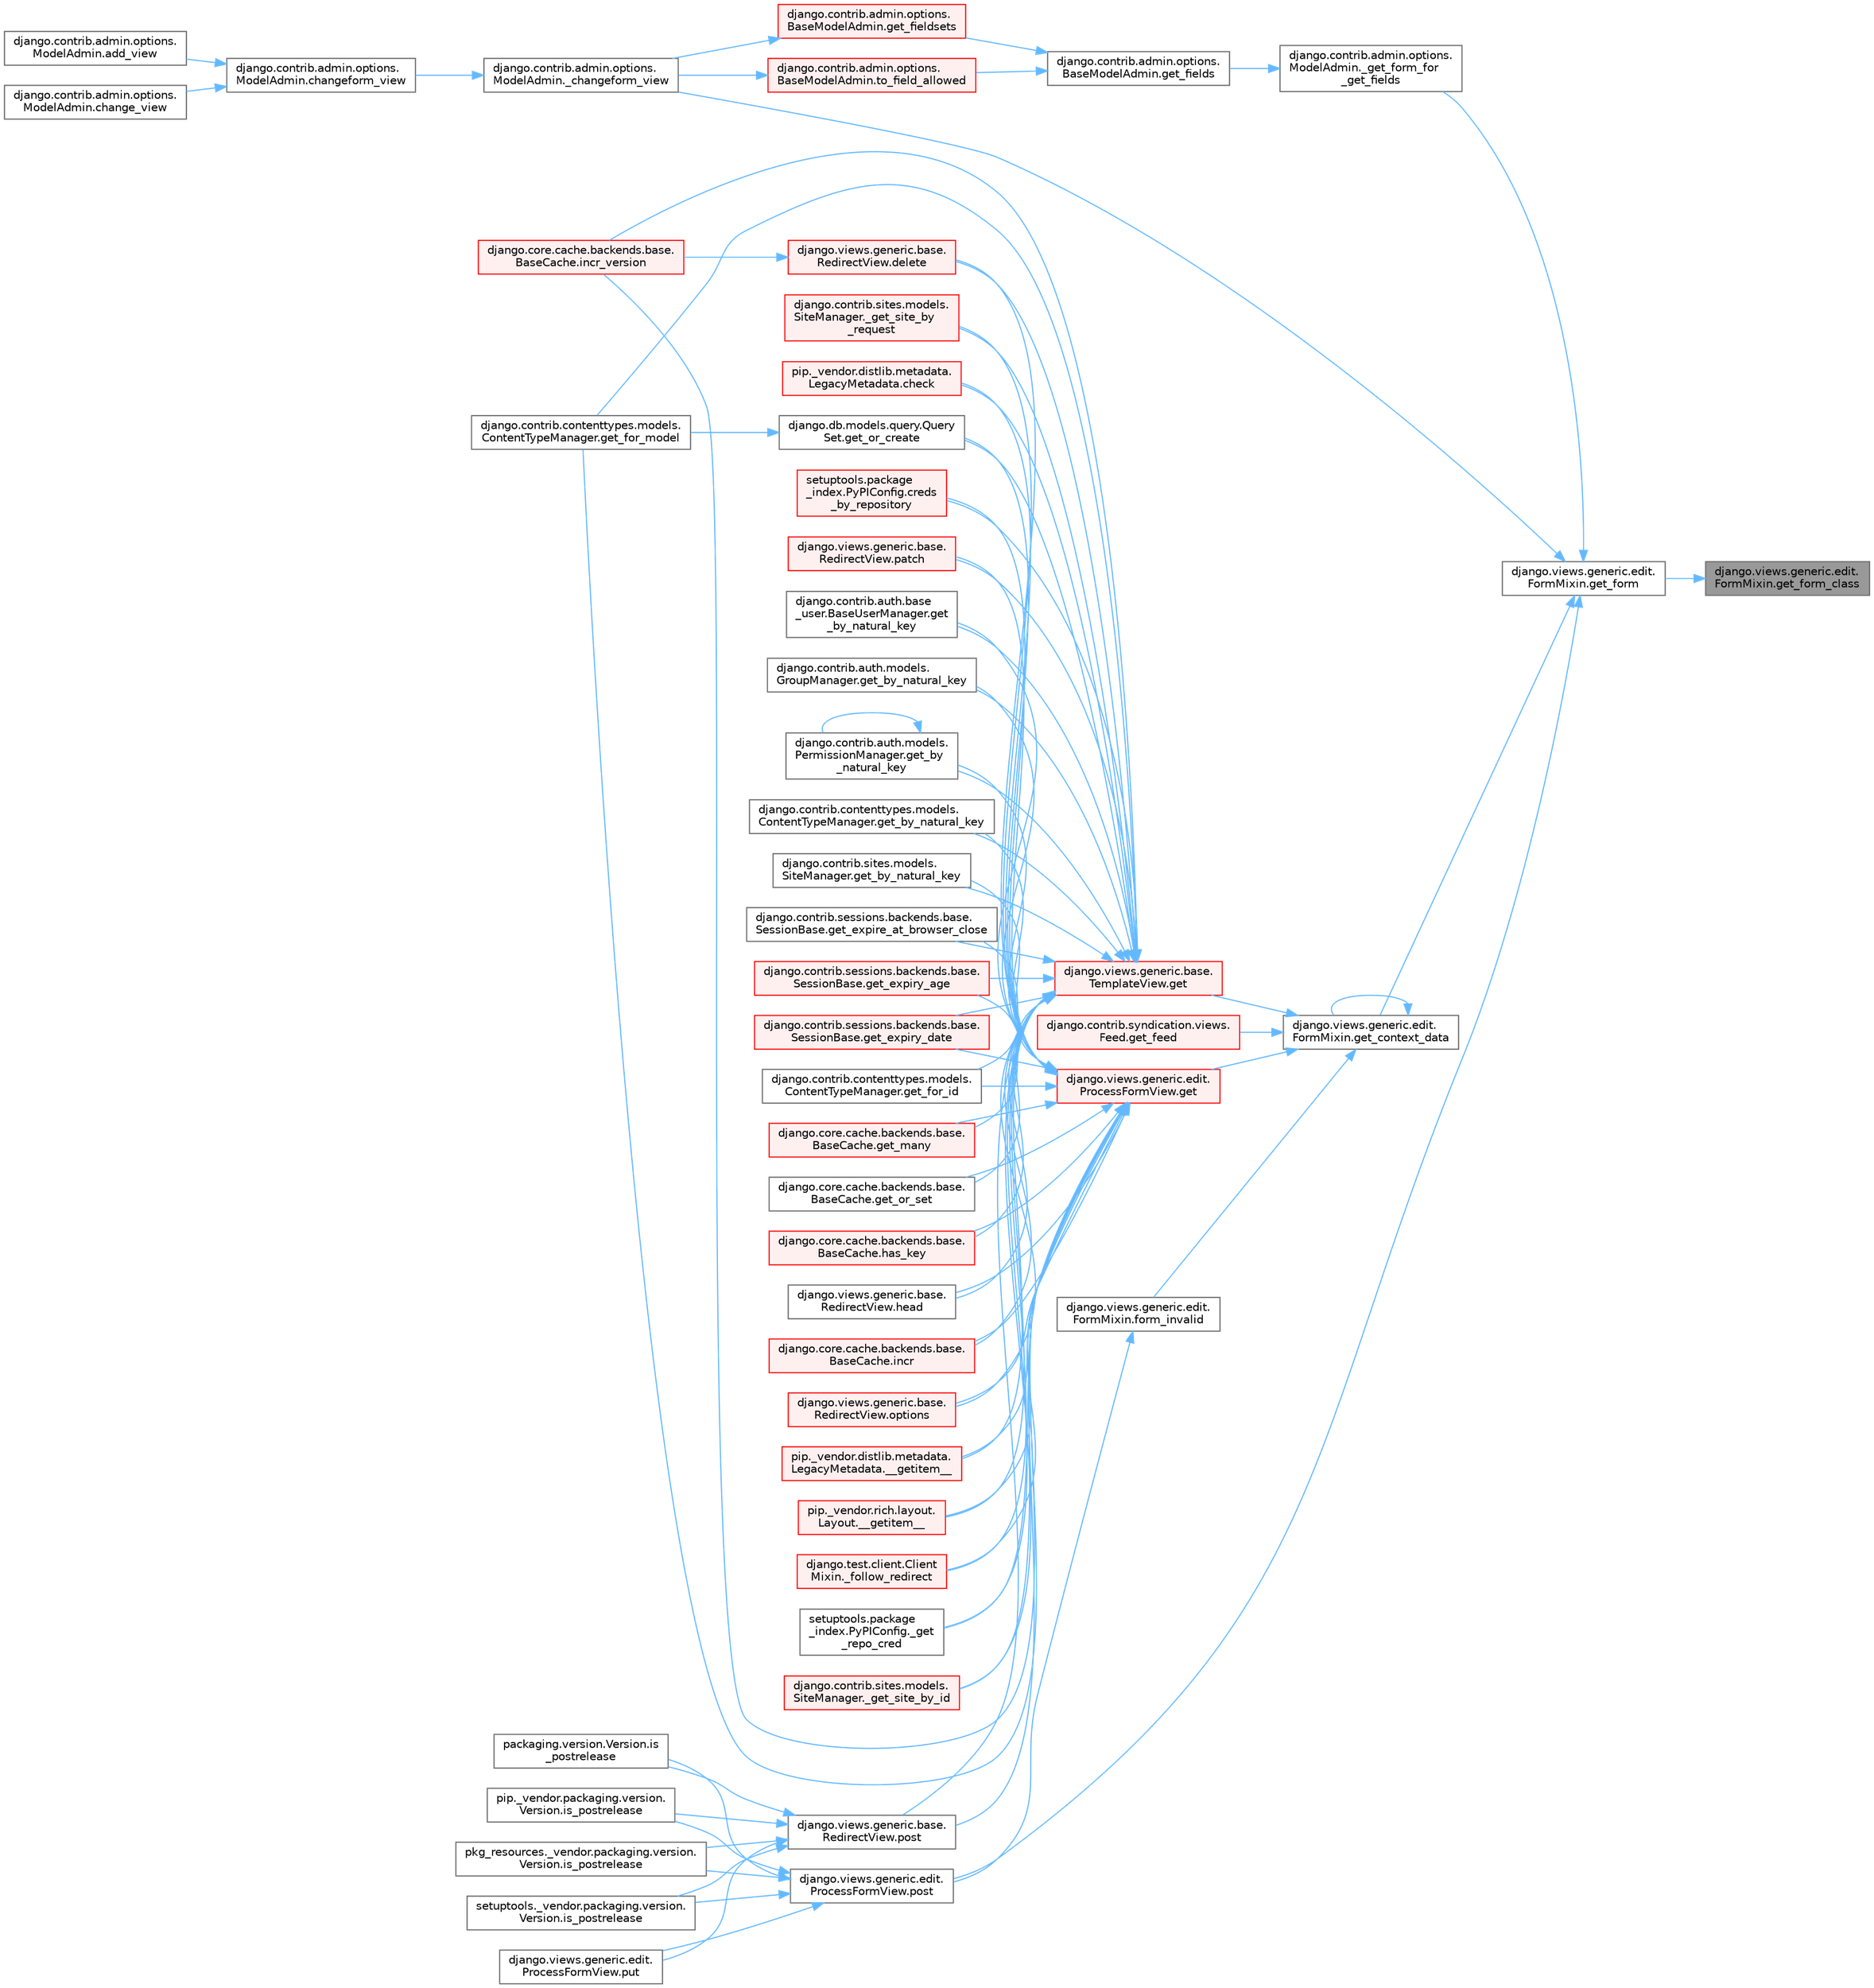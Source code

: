 digraph "django.views.generic.edit.FormMixin.get_form_class"
{
 // LATEX_PDF_SIZE
  bgcolor="transparent";
  edge [fontname=Helvetica,fontsize=10,labelfontname=Helvetica,labelfontsize=10];
  node [fontname=Helvetica,fontsize=10,shape=box,height=0.2,width=0.4];
  rankdir="RL";
  Node1 [id="Node000001",label="django.views.generic.edit.\lFormMixin.get_form_class",height=0.2,width=0.4,color="gray40", fillcolor="grey60", style="filled", fontcolor="black",tooltip=" "];
  Node1 -> Node2 [id="edge1_Node000001_Node000002",dir="back",color="steelblue1",style="solid",tooltip=" "];
  Node2 [id="Node000002",label="django.views.generic.edit.\lFormMixin.get_form",height=0.2,width=0.4,color="grey40", fillcolor="white", style="filled",URL="$classdjango_1_1views_1_1generic_1_1edit_1_1_form_mixin.html#af3ab4348d2bf2a9b5ceb04c079a20ea5",tooltip=" "];
  Node2 -> Node3 [id="edge2_Node000002_Node000003",dir="back",color="steelblue1",style="solid",tooltip=" "];
  Node3 [id="Node000003",label="django.contrib.admin.options.\lModelAdmin._changeform_view",height=0.2,width=0.4,color="grey40", fillcolor="white", style="filled",URL="$classdjango_1_1contrib_1_1admin_1_1options_1_1_model_admin.html#a06082f9f8128d66a16cda8098c673dae",tooltip=" "];
  Node3 -> Node4 [id="edge3_Node000003_Node000004",dir="back",color="steelblue1",style="solid",tooltip=" "];
  Node4 [id="Node000004",label="django.contrib.admin.options.\lModelAdmin.changeform_view",height=0.2,width=0.4,color="grey40", fillcolor="white", style="filled",URL="$classdjango_1_1contrib_1_1admin_1_1options_1_1_model_admin.html#ac91e54453f9d73e9e12ad8dd8f138225",tooltip=" "];
  Node4 -> Node5 [id="edge4_Node000004_Node000005",dir="back",color="steelblue1",style="solid",tooltip=" "];
  Node5 [id="Node000005",label="django.contrib.admin.options.\lModelAdmin.add_view",height=0.2,width=0.4,color="grey40", fillcolor="white", style="filled",URL="$classdjango_1_1contrib_1_1admin_1_1options_1_1_model_admin.html#adaac8707f61a7e4993842f98f466edcf",tooltip=" "];
  Node4 -> Node6 [id="edge5_Node000004_Node000006",dir="back",color="steelblue1",style="solid",tooltip=" "];
  Node6 [id="Node000006",label="django.contrib.admin.options.\lModelAdmin.change_view",height=0.2,width=0.4,color="grey40", fillcolor="white", style="filled",URL="$classdjango_1_1contrib_1_1admin_1_1options_1_1_model_admin.html#a96abcd3295983666fd7978775d1c18cb",tooltip=" "];
  Node2 -> Node7 [id="edge6_Node000002_Node000007",dir="back",color="steelblue1",style="solid",tooltip=" "];
  Node7 [id="Node000007",label="django.contrib.admin.options.\lModelAdmin._get_form_for\l_get_fields",height=0.2,width=0.4,color="grey40", fillcolor="white", style="filled",URL="$classdjango_1_1contrib_1_1admin_1_1options_1_1_model_admin.html#a933e77f90faca22f9caf6b89abb99d94",tooltip=" "];
  Node7 -> Node8 [id="edge7_Node000007_Node000008",dir="back",color="steelblue1",style="solid",tooltip=" "];
  Node8 [id="Node000008",label="django.contrib.admin.options.\lBaseModelAdmin.get_fields",height=0.2,width=0.4,color="grey40", fillcolor="white", style="filled",URL="$classdjango_1_1contrib_1_1admin_1_1options_1_1_base_model_admin.html#afaa9b382fea65a4ff01bd97c33fe0c2c",tooltip=" "];
  Node8 -> Node9 [id="edge8_Node000008_Node000009",dir="back",color="steelblue1",style="solid",tooltip=" "];
  Node9 [id="Node000009",label="django.contrib.admin.options.\lBaseModelAdmin.get_fieldsets",height=0.2,width=0.4,color="red", fillcolor="#FFF0F0", style="filled",URL="$classdjango_1_1contrib_1_1admin_1_1options_1_1_base_model_admin.html#ad7e239e34ac459bcbe73cc0ef014249e",tooltip=" "];
  Node9 -> Node3 [id="edge9_Node000009_Node000003",dir="back",color="steelblue1",style="solid",tooltip=" "];
  Node8 -> Node3178 [id="edge10_Node000008_Node003178",dir="back",color="steelblue1",style="solid",tooltip=" "];
  Node3178 [id="Node003178",label="django.contrib.admin.options.\lBaseModelAdmin.to_field_allowed",height=0.2,width=0.4,color="red", fillcolor="#FFF0F0", style="filled",URL="$classdjango_1_1contrib_1_1admin_1_1options_1_1_base_model_admin.html#a83a3da22a1f9fac4427236757d28a99a",tooltip=" "];
  Node3178 -> Node3 [id="edge11_Node003178_Node000003",dir="back",color="steelblue1",style="solid",tooltip=" "];
  Node2 -> Node11 [id="edge12_Node000002_Node000011",dir="back",color="steelblue1",style="solid",tooltip=" "];
  Node11 [id="Node000011",label="django.views.generic.edit.\lFormMixin.get_context_data",height=0.2,width=0.4,color="grey40", fillcolor="white", style="filled",URL="$classdjango_1_1views_1_1generic_1_1edit_1_1_form_mixin.html#acde4b1eaeec02ebbce51ac4355653d5b",tooltip=" "];
  Node11 -> Node12 [id="edge13_Node000011_Node000012",dir="back",color="steelblue1",style="solid",tooltip=" "];
  Node12 [id="Node000012",label="django.views.generic.edit.\lFormMixin.form_invalid",height=0.2,width=0.4,color="grey40", fillcolor="white", style="filled",URL="$classdjango_1_1views_1_1generic_1_1edit_1_1_form_mixin.html#a3a9a5e20aa7819a6749c1ab36efb4936",tooltip=" "];
  Node12 -> Node13 [id="edge14_Node000012_Node000013",dir="back",color="steelblue1",style="solid",tooltip=" "];
  Node13 [id="Node000013",label="django.views.generic.edit.\lProcessFormView.post",height=0.2,width=0.4,color="grey40", fillcolor="white", style="filled",URL="$classdjango_1_1views_1_1generic_1_1edit_1_1_process_form_view.html#a6cf9ff8c9dd22e940a921672ddd1fa0e",tooltip=" "];
  Node13 -> Node14 [id="edge15_Node000013_Node000014",dir="back",color="steelblue1",style="solid",tooltip=" "];
  Node14 [id="Node000014",label="packaging.version.Version.is\l_postrelease",height=0.2,width=0.4,color="grey40", fillcolor="white", style="filled",URL="$classpackaging_1_1version_1_1_version.html#adfb53ca0004e704963c79aafdd5ac254",tooltip=" "];
  Node13 -> Node15 [id="edge16_Node000013_Node000015",dir="back",color="steelblue1",style="solid",tooltip=" "];
  Node15 [id="Node000015",label="pip._vendor.packaging.version.\lVersion.is_postrelease",height=0.2,width=0.4,color="grey40", fillcolor="white", style="filled",URL="$classpip_1_1__vendor_1_1packaging_1_1version_1_1_version.html#a13ff52f4a2a330c24d84da8669cba0f3",tooltip=" "];
  Node13 -> Node16 [id="edge17_Node000013_Node000016",dir="back",color="steelblue1",style="solid",tooltip=" "];
  Node16 [id="Node000016",label="pkg_resources._vendor.packaging.version.\lVersion.is_postrelease",height=0.2,width=0.4,color="grey40", fillcolor="white", style="filled",URL="$classpkg__resources_1_1__vendor_1_1packaging_1_1version_1_1_version.html#a3e7f7c2c0c5a5401fd6b3dc67beb8d1d",tooltip=" "];
  Node13 -> Node17 [id="edge18_Node000013_Node000017",dir="back",color="steelblue1",style="solid",tooltip=" "];
  Node17 [id="Node000017",label="setuptools._vendor.packaging.version.\lVersion.is_postrelease",height=0.2,width=0.4,color="grey40", fillcolor="white", style="filled",URL="$classsetuptools_1_1__vendor_1_1packaging_1_1version_1_1_version.html#a5647516e2057e8ec08c323424ddaab70",tooltip=" "];
  Node13 -> Node18 [id="edge19_Node000013_Node000018",dir="back",color="steelblue1",style="solid",tooltip=" "];
  Node18 [id="Node000018",label="django.views.generic.edit.\lProcessFormView.put",height=0.2,width=0.4,color="grey40", fillcolor="white", style="filled",URL="$classdjango_1_1views_1_1generic_1_1edit_1_1_process_form_view.html#aca9b521620af475d8ce7abc52d04694d",tooltip=" "];
  Node11 -> Node19 [id="edge20_Node000011_Node000019",dir="back",color="steelblue1",style="solid",tooltip=" "];
  Node19 [id="Node000019",label="django.views.generic.base.\lTemplateView.get",height=0.2,width=0.4,color="red", fillcolor="#FFF0F0", style="filled",URL="$classdjango_1_1views_1_1generic_1_1base_1_1_template_view.html#a12232ec7fd058af76ce8c7af132ef915",tooltip=" "];
  Node19 -> Node20 [id="edge21_Node000019_Node000020",dir="back",color="steelblue1",style="solid",tooltip=" "];
  Node20 [id="Node000020",label="pip._vendor.distlib.metadata.\lLegacyMetadata.__getitem__",height=0.2,width=0.4,color="red", fillcolor="#FFF0F0", style="filled",URL="$classpip_1_1__vendor_1_1distlib_1_1metadata_1_1_legacy_metadata.html#a4bbfa90e12a85ff919edb328c979731c",tooltip=" "];
  Node19 -> Node22 [id="edge22_Node000019_Node000022",dir="back",color="steelblue1",style="solid",tooltip=" "];
  Node22 [id="Node000022",label="pip._vendor.rich.layout.\lLayout.__getitem__",height=0.2,width=0.4,color="red", fillcolor="#FFF0F0", style="filled",URL="$classpip_1_1__vendor_1_1rich_1_1layout_1_1_layout.html#add0ab2d771b738c1d8f491d5fc922238",tooltip=" "];
  Node19 -> Node23 [id="edge23_Node000019_Node000023",dir="back",color="steelblue1",style="solid",tooltip=" "];
  Node23 [id="Node000023",label="django.test.client.Client\lMixin._follow_redirect",height=0.2,width=0.4,color="red", fillcolor="#FFF0F0", style="filled",URL="$classdjango_1_1test_1_1client_1_1_client_mixin.html#a8ef9c674c0e06268a84a19666287c660",tooltip=" "];
  Node19 -> Node1797 [id="edge24_Node000019_Node001797",dir="back",color="steelblue1",style="solid",tooltip=" "];
  Node1797 [id="Node001797",label="setuptools.package\l_index.PyPIConfig._get\l_repo_cred",height=0.2,width=0.4,color="grey40", fillcolor="white", style="filled",URL="$classsetuptools_1_1package__index_1_1_py_p_i_config.html#ae131b3373b6208486cc5f156eaa7265a",tooltip=" "];
  Node19 -> Node1798 [id="edge25_Node000019_Node001798",dir="back",color="steelblue1",style="solid",tooltip=" "];
  Node1798 [id="Node001798",label="django.contrib.sites.models.\lSiteManager._get_site_by_id",height=0.2,width=0.4,color="red", fillcolor="#FFF0F0", style="filled",URL="$classdjango_1_1contrib_1_1sites_1_1models_1_1_site_manager.html#aa2caa86610079c1d43d51ecd4eeffdfd",tooltip=" "];
  Node19 -> Node1800 [id="edge26_Node000019_Node001800",dir="back",color="steelblue1",style="solid",tooltip=" "];
  Node1800 [id="Node001800",label="django.contrib.sites.models.\lSiteManager._get_site_by\l_request",height=0.2,width=0.4,color="red", fillcolor="#FFF0F0", style="filled",URL="$classdjango_1_1contrib_1_1sites_1_1models_1_1_site_manager.html#afe4ac1f1603e7bc2e95bd348c30e9d81",tooltip=" "];
  Node19 -> Node1801 [id="edge27_Node000019_Node001801",dir="back",color="steelblue1",style="solid",tooltip=" "];
  Node1801 [id="Node001801",label="pip._vendor.distlib.metadata.\lLegacyMetadata.check",height=0.2,width=0.4,color="red", fillcolor="#FFF0F0", style="filled",URL="$classpip_1_1__vendor_1_1distlib_1_1metadata_1_1_legacy_metadata.html#a9f3d75961911af2473c8092d354b3d85",tooltip=" "];
  Node19 -> Node1802 [id="edge28_Node000019_Node001802",dir="back",color="steelblue1",style="solid",tooltip=" "];
  Node1802 [id="Node001802",label="setuptools.package\l_index.PyPIConfig.creds\l_by_repository",height=0.2,width=0.4,color="red", fillcolor="#FFF0F0", style="filled",URL="$classsetuptools_1_1package__index_1_1_py_p_i_config.html#a277b3e89479d171582044b5f9eb920a0",tooltip=" "];
  Node19 -> Node1804 [id="edge29_Node000019_Node001804",dir="back",color="steelblue1",style="solid",tooltip=" "];
  Node1804 [id="Node001804",label="django.views.generic.base.\lRedirectView.delete",height=0.2,width=0.4,color="red", fillcolor="#FFF0F0", style="filled",URL="$classdjango_1_1views_1_1generic_1_1base_1_1_redirect_view.html#a7060a2e85ff141d1950dd42e436fb9f1",tooltip=" "];
  Node1804 -> Node522 [id="edge30_Node001804_Node000522",dir="back",color="steelblue1",style="solid",tooltip=" "];
  Node522 [id="Node000522",label="django.core.cache.backends.base.\lBaseCache.incr_version",height=0.2,width=0.4,color="red", fillcolor="#FFF0F0", style="filled",URL="$classdjango_1_1core_1_1cache_1_1backends_1_1base_1_1_base_cache.html#a3ac7d74ffcfca67e2afee86ecf858b34",tooltip=" "];
  Node19 -> Node1805 [id="edge31_Node000019_Node001805",dir="back",color="steelblue1",style="solid",tooltip=" "];
  Node1805 [id="Node001805",label="django.contrib.auth.base\l_user.BaseUserManager.get\l_by_natural_key",height=0.2,width=0.4,color="grey40", fillcolor="white", style="filled",URL="$classdjango_1_1contrib_1_1auth_1_1base__user_1_1_base_user_manager.html#a9e0cf0e3651ecbe163d9f87b076b0bf9",tooltip=" "];
  Node19 -> Node1806 [id="edge32_Node000019_Node001806",dir="back",color="steelblue1",style="solid",tooltip=" "];
  Node1806 [id="Node001806",label="django.contrib.auth.models.\lGroupManager.get_by_natural_key",height=0.2,width=0.4,color="grey40", fillcolor="white", style="filled",URL="$classdjango_1_1contrib_1_1auth_1_1models_1_1_group_manager.html#af57a9a2ac1ef277ef6f1956f9d25293e",tooltip=" "];
  Node19 -> Node1807 [id="edge33_Node000019_Node001807",dir="back",color="steelblue1",style="solid",tooltip=" "];
  Node1807 [id="Node001807",label="django.contrib.auth.models.\lPermissionManager.get_by\l_natural_key",height=0.2,width=0.4,color="grey40", fillcolor="white", style="filled",URL="$classdjango_1_1contrib_1_1auth_1_1models_1_1_permission_manager.html#a27621698d1bd2b3a2d73dbcd84db0cc3",tooltip=" "];
  Node1807 -> Node1807 [id="edge34_Node001807_Node001807",dir="back",color="steelblue1",style="solid",tooltip=" "];
  Node19 -> Node1808 [id="edge35_Node000019_Node001808",dir="back",color="steelblue1",style="solid",tooltip=" "];
  Node1808 [id="Node001808",label="django.contrib.contenttypes.models.\lContentTypeManager.get_by_natural_key",height=0.2,width=0.4,color="grey40", fillcolor="white", style="filled",URL="$classdjango_1_1contrib_1_1contenttypes_1_1models_1_1_content_type_manager.html#aa19a7b03514cc1871e322fd5aeb2ecbe",tooltip=" "];
  Node19 -> Node1809 [id="edge36_Node000019_Node001809",dir="back",color="steelblue1",style="solid",tooltip=" "];
  Node1809 [id="Node001809",label="django.contrib.sites.models.\lSiteManager.get_by_natural_key",height=0.2,width=0.4,color="grey40", fillcolor="white", style="filled",URL="$classdjango_1_1contrib_1_1sites_1_1models_1_1_site_manager.html#aeb05076243fd13bbdb7e1fe18794269c",tooltip=" "];
  Node19 -> Node1810 [id="edge37_Node000019_Node001810",dir="back",color="steelblue1",style="solid",tooltip=" "];
  Node1810 [id="Node001810",label="django.contrib.sessions.backends.base.\lSessionBase.get_expire_at_browser_close",height=0.2,width=0.4,color="grey40", fillcolor="white", style="filled",URL="$classdjango_1_1contrib_1_1sessions_1_1backends_1_1base_1_1_session_base.html#a84c6c4afda960d505a1b2a7d3f97d75f",tooltip=" "];
  Node19 -> Node1811 [id="edge38_Node000019_Node001811",dir="back",color="steelblue1",style="solid",tooltip=" "];
  Node1811 [id="Node001811",label="django.contrib.sessions.backends.base.\lSessionBase.get_expiry_age",height=0.2,width=0.4,color="red", fillcolor="#FFF0F0", style="filled",URL="$classdjango_1_1contrib_1_1sessions_1_1backends_1_1base_1_1_session_base.html#af853871a0f2af33b0fd38d04e9296e01",tooltip=" "];
  Node19 -> Node1812 [id="edge39_Node000019_Node001812",dir="back",color="steelblue1",style="solid",tooltip=" "];
  Node1812 [id="Node001812",label="django.contrib.sessions.backends.base.\lSessionBase.get_expiry_date",height=0.2,width=0.4,color="red", fillcolor="#FFF0F0", style="filled",URL="$classdjango_1_1contrib_1_1sessions_1_1backends_1_1base_1_1_session_base.html#af87a5a48ca86a64f795e97f3529df849",tooltip=" "];
  Node19 -> Node1814 [id="edge40_Node000019_Node001814",dir="back",color="steelblue1",style="solid",tooltip=" "];
  Node1814 [id="Node001814",label="django.contrib.contenttypes.models.\lContentTypeManager.get_for_id",height=0.2,width=0.4,color="grey40", fillcolor="white", style="filled",URL="$classdjango_1_1contrib_1_1contenttypes_1_1models_1_1_content_type_manager.html#a4f41aa06163cf8140d954a9d9ac0e99f",tooltip=" "];
  Node19 -> Node692 [id="edge41_Node000019_Node000692",dir="back",color="steelblue1",style="solid",tooltip=" "];
  Node692 [id="Node000692",label="django.contrib.contenttypes.models.\lContentTypeManager.get_for_model",height=0.2,width=0.4,color="grey40", fillcolor="white", style="filled",URL="$classdjango_1_1contrib_1_1contenttypes_1_1models_1_1_content_type_manager.html#a1b89bc07df6111e44f749d556f96a414",tooltip=" "];
  Node19 -> Node1815 [id="edge42_Node000019_Node001815",dir="back",color="steelblue1",style="solid",tooltip=" "];
  Node1815 [id="Node001815",label="django.core.cache.backends.base.\lBaseCache.get_many",height=0.2,width=0.4,color="red", fillcolor="#FFF0F0", style="filled",URL="$classdjango_1_1core_1_1cache_1_1backends_1_1base_1_1_base_cache.html#a1d156ab9ced75cecfa673cbee3ac9053",tooltip=" "];
  Node19 -> Node691 [id="edge43_Node000019_Node000691",dir="back",color="steelblue1",style="solid",tooltip=" "];
  Node691 [id="Node000691",label="django.db.models.query.Query\lSet.get_or_create",height=0.2,width=0.4,color="grey40", fillcolor="white", style="filled",URL="$classdjango_1_1db_1_1models_1_1query_1_1_query_set.html#a0f727927ec4d1b9f3087b831cc911c59",tooltip=" "];
  Node691 -> Node692 [id="edge44_Node000691_Node000692",dir="back",color="steelblue1",style="solid",tooltip=" "];
  Node19 -> Node707 [id="edge45_Node000019_Node000707",dir="back",color="steelblue1",style="solid",tooltip=" "];
  Node707 [id="Node000707",label="django.core.cache.backends.base.\lBaseCache.get_or_set",height=0.2,width=0.4,color="grey40", fillcolor="white", style="filled",URL="$classdjango_1_1core_1_1cache_1_1backends_1_1base_1_1_base_cache.html#ac478d532b4c2b74987f49ff8291e5343",tooltip=" "];
  Node19 -> Node1817 [id="edge46_Node000019_Node001817",dir="back",color="steelblue1",style="solid",tooltip=" "];
  Node1817 [id="Node001817",label="django.core.cache.backends.base.\lBaseCache.has_key",height=0.2,width=0.4,color="red", fillcolor="#FFF0F0", style="filled",URL="$classdjango_1_1core_1_1cache_1_1backends_1_1base_1_1_base_cache.html#a2d06a56d17661d63648e1ec13ae93d3b",tooltip=" "];
  Node19 -> Node1819 [id="edge47_Node000019_Node001819",dir="back",color="steelblue1",style="solid",tooltip=" "];
  Node1819 [id="Node001819",label="django.views.generic.base.\lRedirectView.head",height=0.2,width=0.4,color="grey40", fillcolor="white", style="filled",URL="$classdjango_1_1views_1_1generic_1_1base_1_1_redirect_view.html#a34f0a0a5fb94f117f4752789a8db216a",tooltip=" "];
  Node19 -> Node744 [id="edge48_Node000019_Node000744",dir="back",color="steelblue1",style="solid",tooltip=" "];
  Node744 [id="Node000744",label="django.core.cache.backends.base.\lBaseCache.incr",height=0.2,width=0.4,color="red", fillcolor="#FFF0F0", style="filled",URL="$classdjango_1_1core_1_1cache_1_1backends_1_1base_1_1_base_cache.html#ab502f06a18e16d3d1495fdf1dca28831",tooltip=" "];
  Node19 -> Node522 [id="edge49_Node000019_Node000522",dir="back",color="steelblue1",style="solid",tooltip=" "];
  Node19 -> Node1820 [id="edge50_Node000019_Node001820",dir="back",color="steelblue1",style="solid",tooltip=" "];
  Node1820 [id="Node001820",label="django.views.generic.base.\lRedirectView.options",height=0.2,width=0.4,color="red", fillcolor="#FFF0F0", style="filled",URL="$classdjango_1_1views_1_1generic_1_1base_1_1_redirect_view.html#a444de156c79647344c987295c47a76e1",tooltip=" "];
  Node19 -> Node1821 [id="edge51_Node000019_Node001821",dir="back",color="steelblue1",style="solid",tooltip=" "];
  Node1821 [id="Node001821",label="django.views.generic.base.\lRedirectView.patch",height=0.2,width=0.4,color="red", fillcolor="#FFF0F0", style="filled",URL="$classdjango_1_1views_1_1generic_1_1base_1_1_redirect_view.html#a1af0176656ad2642a86603a7f2efd6c8",tooltip=" "];
  Node19 -> Node1824 [id="edge52_Node000019_Node001824",dir="back",color="steelblue1",style="solid",tooltip=" "];
  Node1824 [id="Node001824",label="django.views.generic.base.\lRedirectView.post",height=0.2,width=0.4,color="grey40", fillcolor="white", style="filled",URL="$classdjango_1_1views_1_1generic_1_1base_1_1_redirect_view.html#a20f1374a926b81c739ea2672fbe38552",tooltip=" "];
  Node1824 -> Node14 [id="edge53_Node001824_Node000014",dir="back",color="steelblue1",style="solid",tooltip=" "];
  Node1824 -> Node15 [id="edge54_Node001824_Node000015",dir="back",color="steelblue1",style="solid",tooltip=" "];
  Node1824 -> Node16 [id="edge55_Node001824_Node000016",dir="back",color="steelblue1",style="solid",tooltip=" "];
  Node1824 -> Node17 [id="edge56_Node001824_Node000017",dir="back",color="steelblue1",style="solid",tooltip=" "];
  Node1824 -> Node18 [id="edge57_Node001824_Node000018",dir="back",color="steelblue1",style="solid",tooltip=" "];
  Node11 -> Node2634 [id="edge58_Node000011_Node002634",dir="back",color="steelblue1",style="solid",tooltip=" "];
  Node2634 [id="Node002634",label="django.views.generic.edit.\lProcessFormView.get",height=0.2,width=0.4,color="red", fillcolor="#FFF0F0", style="filled",URL="$classdjango_1_1views_1_1generic_1_1edit_1_1_process_form_view.html#af7def109918828469fd90c209d775e40",tooltip=" "];
  Node2634 -> Node20 [id="edge59_Node002634_Node000020",dir="back",color="steelblue1",style="solid",tooltip=" "];
  Node2634 -> Node22 [id="edge60_Node002634_Node000022",dir="back",color="steelblue1",style="solid",tooltip=" "];
  Node2634 -> Node23 [id="edge61_Node002634_Node000023",dir="back",color="steelblue1",style="solid",tooltip=" "];
  Node2634 -> Node1797 [id="edge62_Node002634_Node001797",dir="back",color="steelblue1",style="solid",tooltip=" "];
  Node2634 -> Node1798 [id="edge63_Node002634_Node001798",dir="back",color="steelblue1",style="solid",tooltip=" "];
  Node2634 -> Node1800 [id="edge64_Node002634_Node001800",dir="back",color="steelblue1",style="solid",tooltip=" "];
  Node2634 -> Node1801 [id="edge65_Node002634_Node001801",dir="back",color="steelblue1",style="solid",tooltip=" "];
  Node2634 -> Node1802 [id="edge66_Node002634_Node001802",dir="back",color="steelblue1",style="solid",tooltip=" "];
  Node2634 -> Node1804 [id="edge67_Node002634_Node001804",dir="back",color="steelblue1",style="solid",tooltip=" "];
  Node2634 -> Node1805 [id="edge68_Node002634_Node001805",dir="back",color="steelblue1",style="solid",tooltip=" "];
  Node2634 -> Node1806 [id="edge69_Node002634_Node001806",dir="back",color="steelblue1",style="solid",tooltip=" "];
  Node2634 -> Node1807 [id="edge70_Node002634_Node001807",dir="back",color="steelblue1",style="solid",tooltip=" "];
  Node2634 -> Node1808 [id="edge71_Node002634_Node001808",dir="back",color="steelblue1",style="solid",tooltip=" "];
  Node2634 -> Node1809 [id="edge72_Node002634_Node001809",dir="back",color="steelblue1",style="solid",tooltip=" "];
  Node2634 -> Node1810 [id="edge73_Node002634_Node001810",dir="back",color="steelblue1",style="solid",tooltip=" "];
  Node2634 -> Node1811 [id="edge74_Node002634_Node001811",dir="back",color="steelblue1",style="solid",tooltip=" "];
  Node2634 -> Node1812 [id="edge75_Node002634_Node001812",dir="back",color="steelblue1",style="solid",tooltip=" "];
  Node2634 -> Node1814 [id="edge76_Node002634_Node001814",dir="back",color="steelblue1",style="solid",tooltip=" "];
  Node2634 -> Node692 [id="edge77_Node002634_Node000692",dir="back",color="steelblue1",style="solid",tooltip=" "];
  Node2634 -> Node1815 [id="edge78_Node002634_Node001815",dir="back",color="steelblue1",style="solid",tooltip=" "];
  Node2634 -> Node691 [id="edge79_Node002634_Node000691",dir="back",color="steelblue1",style="solid",tooltip=" "];
  Node2634 -> Node707 [id="edge80_Node002634_Node000707",dir="back",color="steelblue1",style="solid",tooltip=" "];
  Node2634 -> Node1817 [id="edge81_Node002634_Node001817",dir="back",color="steelblue1",style="solid",tooltip=" "];
  Node2634 -> Node1819 [id="edge82_Node002634_Node001819",dir="back",color="steelblue1",style="solid",tooltip=" "];
  Node2634 -> Node744 [id="edge83_Node002634_Node000744",dir="back",color="steelblue1",style="solid",tooltip=" "];
  Node2634 -> Node522 [id="edge84_Node002634_Node000522",dir="back",color="steelblue1",style="solid",tooltip=" "];
  Node2634 -> Node1820 [id="edge85_Node002634_Node001820",dir="back",color="steelblue1",style="solid",tooltip=" "];
  Node2634 -> Node1821 [id="edge86_Node002634_Node001821",dir="back",color="steelblue1",style="solid",tooltip=" "];
  Node2634 -> Node1824 [id="edge87_Node002634_Node001824",dir="back",color="steelblue1",style="solid",tooltip=" "];
  Node11 -> Node11 [id="edge88_Node000011_Node000011",dir="back",color="steelblue1",style="solid",tooltip=" "];
  Node11 -> Node3087 [id="edge89_Node000011_Node003087",dir="back",color="steelblue1",style="solid",tooltip=" "];
  Node3087 [id="Node003087",label="django.contrib.syndication.views.\lFeed.get_feed",height=0.2,width=0.4,color="red", fillcolor="#FFF0F0", style="filled",URL="$classdjango_1_1contrib_1_1syndication_1_1views_1_1_feed.html#a22e9036857876e13966fd7f846ae909d",tooltip=" "];
  Node2 -> Node13 [id="edge90_Node000002_Node000013",dir="back",color="steelblue1",style="solid",tooltip=" "];
}

